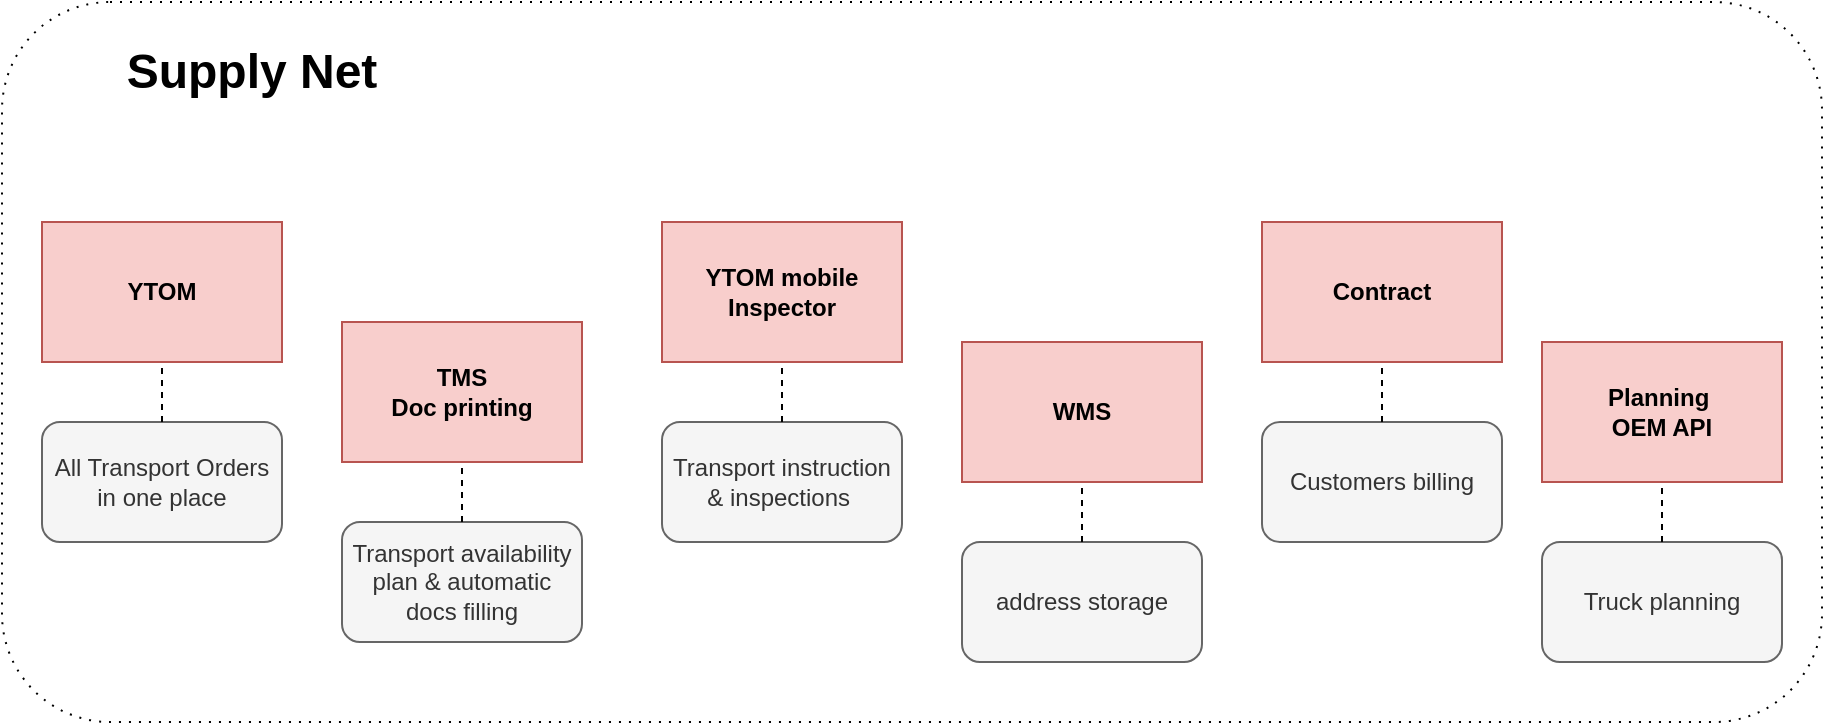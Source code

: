 <mxfile version="13.0.0" type="github">
  <diagram id="prtHgNgQTEPvFCAcTncT" name="Page-1">
    <mxGraphModel dx="946" dy="565" grid="1" gridSize="10" guides="1" tooltips="1" connect="1" arrows="1" fold="1" page="1" pageScale="1" pageWidth="827" pageHeight="1169" math="0" shadow="0">
      <root>
        <mxCell id="0" />
        <mxCell id="1" parent="0" />
        <mxCell id="X8DeC1sa1qK8NjDn5Fl9-25" value="" style="shape=ext;rounded=1;html=1;whiteSpace=wrap;dashed=1;dashPattern=1 4;" vertex="1" parent="1">
          <mxGeometry y="40" width="910" height="360" as="geometry" />
        </mxCell>
        <mxCell id="X8DeC1sa1qK8NjDn5Fl9-1" value="&lt;b&gt;YTOM&lt;/b&gt;" style="rounded=0;whiteSpace=wrap;html=1;fillColor=#f8cecc;strokeColor=#b85450;" vertex="1" parent="1">
          <mxGeometry x="20" y="150" width="120" height="70" as="geometry" />
        </mxCell>
        <mxCell id="X8DeC1sa1qK8NjDn5Fl9-2" value="&lt;b&gt;TMS&lt;br&gt;Doc printing&lt;/b&gt;" style="rounded=0;whiteSpace=wrap;html=1;fillColor=#f8cecc;strokeColor=#b85450;" vertex="1" parent="1">
          <mxGeometry x="170" y="200" width="120" height="70" as="geometry" />
        </mxCell>
        <mxCell id="X8DeC1sa1qK8NjDn5Fl9-3" value="&lt;b&gt;YTOM mobile&lt;br&gt;Inspector&lt;/b&gt;" style="rounded=0;whiteSpace=wrap;html=1;fillColor=#f8cecc;strokeColor=#b85450;" vertex="1" parent="1">
          <mxGeometry x="330" y="150" width="120" height="70" as="geometry" />
        </mxCell>
        <mxCell id="X8DeC1sa1qK8NjDn5Fl9-4" value="&lt;b&gt;WMS&lt;/b&gt;" style="rounded=0;whiteSpace=wrap;html=1;fillColor=#f8cecc;strokeColor=#b85450;" vertex="1" parent="1">
          <mxGeometry x="480" y="210" width="120" height="70" as="geometry" />
        </mxCell>
        <mxCell id="X8DeC1sa1qK8NjDn5Fl9-5" value="&lt;b&gt;Contract&lt;/b&gt;" style="rounded=0;whiteSpace=wrap;html=1;fillColor=#f8cecc;strokeColor=#b85450;" vertex="1" parent="1">
          <mxGeometry x="630" y="150" width="120" height="70" as="geometry" />
        </mxCell>
        <mxCell id="X8DeC1sa1qK8NjDn5Fl9-6" value="&lt;b&gt;Planning&amp;nbsp;&lt;br&gt;OEM API&lt;/b&gt;" style="rounded=0;whiteSpace=wrap;html=1;fillColor=#f8cecc;strokeColor=#b85450;" vertex="1" parent="1">
          <mxGeometry x="770" y="210" width="120" height="70" as="geometry" />
        </mxCell>
        <mxCell id="X8DeC1sa1qK8NjDn5Fl9-7" value="&lt;b&gt;&lt;font style=&quot;font-size: 24px&quot;&gt;Supply Net&lt;/font&gt;&lt;/b&gt;" style="text;html=1;strokeColor=none;fillColor=none;align=center;verticalAlign=middle;whiteSpace=wrap;rounded=0;" vertex="1" parent="1">
          <mxGeometry x="40" y="50" width="170" height="50" as="geometry" />
        </mxCell>
        <mxCell id="X8DeC1sa1qK8NjDn5Fl9-8" value="All Transport Orders in one place" style="rounded=1;whiteSpace=wrap;html=1;fillColor=#f5f5f5;strokeColor=#666666;fontColor=#333333;" vertex="1" parent="1">
          <mxGeometry x="20" y="250" width="120" height="60" as="geometry" />
        </mxCell>
        <mxCell id="X8DeC1sa1qK8NjDn5Fl9-9" value="Transport availability plan &amp;amp; automatic docs filling" style="rounded=1;whiteSpace=wrap;html=1;fillColor=#f5f5f5;strokeColor=#666666;fontColor=#333333;" vertex="1" parent="1">
          <mxGeometry x="170" y="300" width="120" height="60" as="geometry" />
        </mxCell>
        <mxCell id="X8DeC1sa1qK8NjDn5Fl9-10" value="" style="endArrow=none;dashed=1;html=1;" edge="1" parent="1" source="X8DeC1sa1qK8NjDn5Fl9-8">
          <mxGeometry width="50" height="50" relative="1" as="geometry">
            <mxPoint x="40" y="260" as="sourcePoint" />
            <mxPoint x="80" y="220" as="targetPoint" />
          </mxGeometry>
        </mxCell>
        <mxCell id="X8DeC1sa1qK8NjDn5Fl9-11" value="" style="endArrow=none;dashed=1;html=1;entryX=0.5;entryY=1;entryDx=0;entryDy=0;" edge="1" parent="1" source="X8DeC1sa1qK8NjDn5Fl9-9" target="X8DeC1sa1qK8NjDn5Fl9-2">
          <mxGeometry width="50" height="50" relative="1" as="geometry">
            <mxPoint x="210" y="330" as="sourcePoint" />
            <mxPoint x="260" y="280" as="targetPoint" />
          </mxGeometry>
        </mxCell>
        <mxCell id="X8DeC1sa1qK8NjDn5Fl9-12" value="Transport instruction &amp;amp; inspections&amp;nbsp;" style="rounded=1;whiteSpace=wrap;html=1;fillColor=#f5f5f5;strokeColor=#666666;fontColor=#333333;" vertex="1" parent="1">
          <mxGeometry x="330" y="250" width="120" height="60" as="geometry" />
        </mxCell>
        <mxCell id="X8DeC1sa1qK8NjDn5Fl9-13" value="address storage" style="rounded=1;whiteSpace=wrap;html=1;fillColor=#f5f5f5;strokeColor=#666666;fontColor=#333333;" vertex="1" parent="1">
          <mxGeometry x="480" y="310" width="120" height="60" as="geometry" />
        </mxCell>
        <mxCell id="X8DeC1sa1qK8NjDn5Fl9-14" value="Customers billing" style="rounded=1;whiteSpace=wrap;html=1;fillColor=#f5f5f5;strokeColor=#666666;fontColor=#333333;" vertex="1" parent="1">
          <mxGeometry x="630" y="250" width="120" height="60" as="geometry" />
        </mxCell>
        <mxCell id="X8DeC1sa1qK8NjDn5Fl9-16" value="Truck planning" style="rounded=1;whiteSpace=wrap;html=1;fillColor=#f5f5f5;strokeColor=#666666;fontColor=#333333;" vertex="1" parent="1">
          <mxGeometry x="770" y="310" width="120" height="60" as="geometry" />
        </mxCell>
        <mxCell id="X8DeC1sa1qK8NjDn5Fl9-17" value="" style="endArrow=none;dashed=1;html=1;entryX=0.5;entryY=1;entryDx=0;entryDy=0;exitX=0.5;exitY=0;exitDx=0;exitDy=0;" edge="1" parent="1" source="X8DeC1sa1qK8NjDn5Fl9-12" target="X8DeC1sa1qK8NjDn5Fl9-3">
          <mxGeometry width="50" height="50" relative="1" as="geometry">
            <mxPoint x="370" y="270" as="sourcePoint" />
            <mxPoint x="420" y="220" as="targetPoint" />
          </mxGeometry>
        </mxCell>
        <mxCell id="X8DeC1sa1qK8NjDn5Fl9-21" value="" style="endArrow=none;dashed=1;html=1;entryX=0.5;entryY=1;entryDx=0;entryDy=0;exitX=0.5;exitY=0;exitDx=0;exitDy=0;" edge="1" parent="1" source="X8DeC1sa1qK8NjDn5Fl9-13" target="X8DeC1sa1qK8NjDn5Fl9-4">
          <mxGeometry width="50" height="50" relative="1" as="geometry">
            <mxPoint x="510" y="360" as="sourcePoint" />
            <mxPoint x="560" y="310" as="targetPoint" />
          </mxGeometry>
        </mxCell>
        <mxCell id="X8DeC1sa1qK8NjDn5Fl9-22" value="" style="endArrow=none;dashed=1;html=1;entryX=0.5;entryY=1;entryDx=0;entryDy=0;" edge="1" parent="1" source="X8DeC1sa1qK8NjDn5Fl9-14" target="X8DeC1sa1qK8NjDn5Fl9-5">
          <mxGeometry width="50" height="50" relative="1" as="geometry">
            <mxPoint x="610" y="410" as="sourcePoint" />
            <mxPoint x="660" y="360" as="targetPoint" />
          </mxGeometry>
        </mxCell>
        <mxCell id="X8DeC1sa1qK8NjDn5Fl9-23" value="" style="endArrow=none;dashed=1;html=1;entryX=0.5;entryY=1;entryDx=0;entryDy=0;exitX=0.5;exitY=0;exitDx=0;exitDy=0;" edge="1" parent="1" source="X8DeC1sa1qK8NjDn5Fl9-16" target="X8DeC1sa1qK8NjDn5Fl9-6">
          <mxGeometry width="50" height="50" relative="1" as="geometry">
            <mxPoint x="550" y="570" as="sourcePoint" />
            <mxPoint x="600" y="520" as="targetPoint" />
          </mxGeometry>
        </mxCell>
      </root>
    </mxGraphModel>
  </diagram>
</mxfile>

